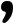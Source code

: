 <?xml version="1.0" encoding="UTF-8"?>
<dia:diagram xmlns:dia="http://www.lysator.liu.se/~alla/dia/">
  <dia:layer name="Segundo Plano" visible="true" active="true">
    <dia:object type="Standard - Beziergon" version="0" id="O0">
      <dia:attribute name="obj_pos">
        <dia:point val="0,-1"/>
      </dia:attribute>
      <dia:attribute name="obj_bb">
        <dia:rectangle val="-0.35,-1.05;0.25,0.05"/>
      </dia:attribute>
      <dia:attribute name="bez_points">
        <dia:point val="0,-1"/>
        <dia:point val="0.2,-1"/>
        <dia:point val="0.2,-0.8"/>
        <dia:point val="0.2,-0.7"/>
        <dia:point val="0.2,-0.6"/>
        <dia:point val="0.167,-0.417"/>
        <dia:point val="0.1,-0.3"/>
        <dia:point val="0.033,-0.183"/>
        <dia:point val="-0.1,0"/>
        <dia:point val="-0.2,0"/>
        <dia:point val="-0.3,0"/>
        <dia:point val="-0.14,-0.2"/>
        <dia:point val="-0.1,-0.3"/>
        <dia:point val="-0.06,-0.4"/>
        <dia:point val="-0.047,-0.453"/>
        <dia:point val="-0.08,-0.52"/>
        <dia:point val="-0.113,-0.587"/>
        <dia:point val="-0.203,-0.563"/>
        <dia:point val="-0.24,-0.6"/>
        <dia:point val="-0.277,-0.637"/>
        <dia:point val="-0.3,-0.68"/>
        <dia:point val="-0.3,-0.74"/>
        <dia:point val="-0.3,-0.8"/>
        <dia:point val="-0.28,-0.88"/>
        <dia:point val="-0.24,-0.92"/>
        <dia:point val="-0.2,-0.96"/>
        <dia:point val="-0.2,-1"/>
      </dia:attribute>
      <dia:attribute name="corner_types">
        <dia:enum val="37225456"/>
        <dia:enum val="0"/>
        <dia:enum val="0"/>
        <dia:enum val="0"/>
        <dia:enum val="0"/>
        <dia:enum val="0"/>
        <dia:enum val="0"/>
        <dia:enum val="0"/>
        <dia:enum val="0"/>
        <dia:enum val="0"/>
      </dia:attribute>
      <dia:attribute name="line_width">
        <dia:real val="0.1"/>
      </dia:attribute>
      <dia:attribute name="inner_color">
        <dia:color val="#000000"/>
      </dia:attribute>
      <dia:attribute name="show_background">
        <dia:boolean val="true"/>
      </dia:attribute>
    </dia:object>
  </dia:layer>
</dia:diagram>
